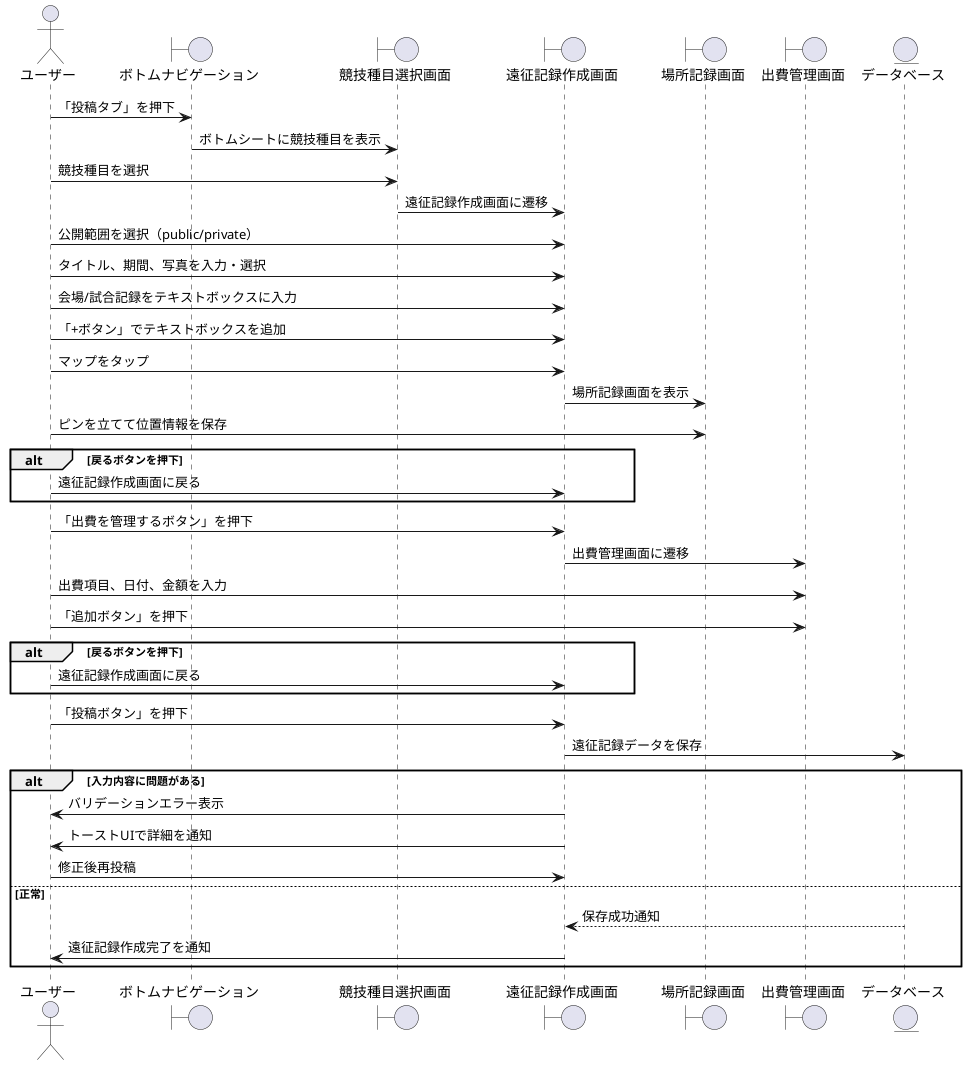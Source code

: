 @startuml
actor ユーザー as User
boundary "ボトムナビゲーション" as BottomNav
boundary "競技種目選択画面" as SportSelection
boundary "遠征記録作成画面" as RecordCreation
boundary "場所記録画面" as LocationRecord
boundary "出費管理画面" as ExpenseManagement
entity "データベース" as DB

User -> BottomNav: 「投稿タブ」を押下
BottomNav -> SportSelection: ボトムシートに競技種目を表示
User -> SportSelection: 競技種目を選択
SportSelection -> RecordCreation: 遠征記録作成画面に遷移

User -> RecordCreation: 公開範囲を選択（public/private）
User -> RecordCreation: タイトル、期間、写真を入力・選択
User -> RecordCreation: 会場/試合記録をテキストボックスに入力
User -> RecordCreation: 「+ボタン」でテキストボックスを追加

User -> RecordCreation: マップをタップ
RecordCreation -> LocationRecord: 場所記録画面を表示
User -> LocationRecord: ピンを立てて位置情報を保存
alt 戻るボタンを押下
    User -> RecordCreation: 遠征記録作成画面に戻る
end

User -> RecordCreation: 「出費を管理するボタン」を押下
RecordCreation -> ExpenseManagement: 出費管理画面に遷移
User -> ExpenseManagement: 出費項目、日付、金額を入力
User -> ExpenseManagement: 「追加ボタン」を押下
alt 戻るボタンを押下
    User -> RecordCreation: 遠征記録作成画面に戻る
end

User -> RecordCreation: 「投稿ボタン」を押下
RecordCreation -> DB: 遠征記録データを保存
alt 入力内容に問題がある
    RecordCreation -> User: バリデーションエラー表示
    RecordCreation -> User: トーストUIで詳細を通知
    User -> RecordCreation: 修正後再投稿
else 正常
    DB --> RecordCreation: 保存成功通知
    RecordCreation -> User: 遠征記録作成完了を通知
end

@enduml
